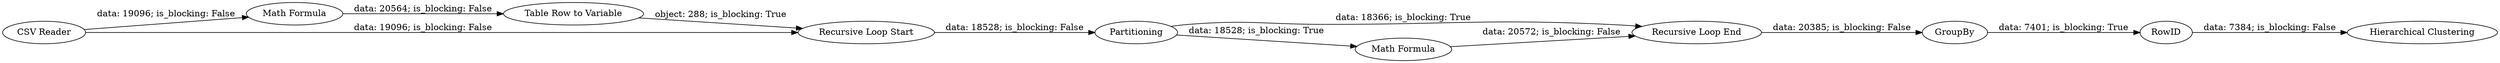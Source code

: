 digraph {
	"-7460998268749355560_33" [label="Recursive Loop End"]
	"-7460998268749355560_3" [label="CSV Reader"]
	"-7460998268749355560_36" [label=GroupBy]
	"-7460998268749355560_35" [label=RowID]
	"-7460998268749355560_28" [label=Partitioning]
	"-7460998268749355560_4" [label="Math Formula"]
	"-7460998268749355560_7" [label="Table Row to Variable"]
	"-7460998268749355560_37" [label="Math Formula"]
	"-7460998268749355560_34" [label="Hierarchical Clustering"]
	"-7460998268749355560_32" [label="Recursive Loop Start"]
	"-7460998268749355560_36" -> "-7460998268749355560_35" [label="data: 7401; is_blocking: True"]
	"-7460998268749355560_28" -> "-7460998268749355560_37" [label="data: 18528; is_blocking: True"]
	"-7460998268749355560_33" -> "-7460998268749355560_36" [label="data: 20385; is_blocking: False"]
	"-7460998268749355560_32" -> "-7460998268749355560_28" [label="data: 18528; is_blocking: False"]
	"-7460998268749355560_3" -> "-7460998268749355560_4" [label="data: 19096; is_blocking: False"]
	"-7460998268749355560_28" -> "-7460998268749355560_33" [label="data: 18366; is_blocking: True"]
	"-7460998268749355560_37" -> "-7460998268749355560_33" [label="data: 20572; is_blocking: False"]
	"-7460998268749355560_3" -> "-7460998268749355560_32" [label="data: 19096; is_blocking: False"]
	"-7460998268749355560_7" -> "-7460998268749355560_32" [label="object: 288; is_blocking: True"]
	"-7460998268749355560_4" -> "-7460998268749355560_7" [label="data: 20564; is_blocking: False"]
	"-7460998268749355560_35" -> "-7460998268749355560_34" [label="data: 7384; is_blocking: False"]
	rankdir=LR
}
